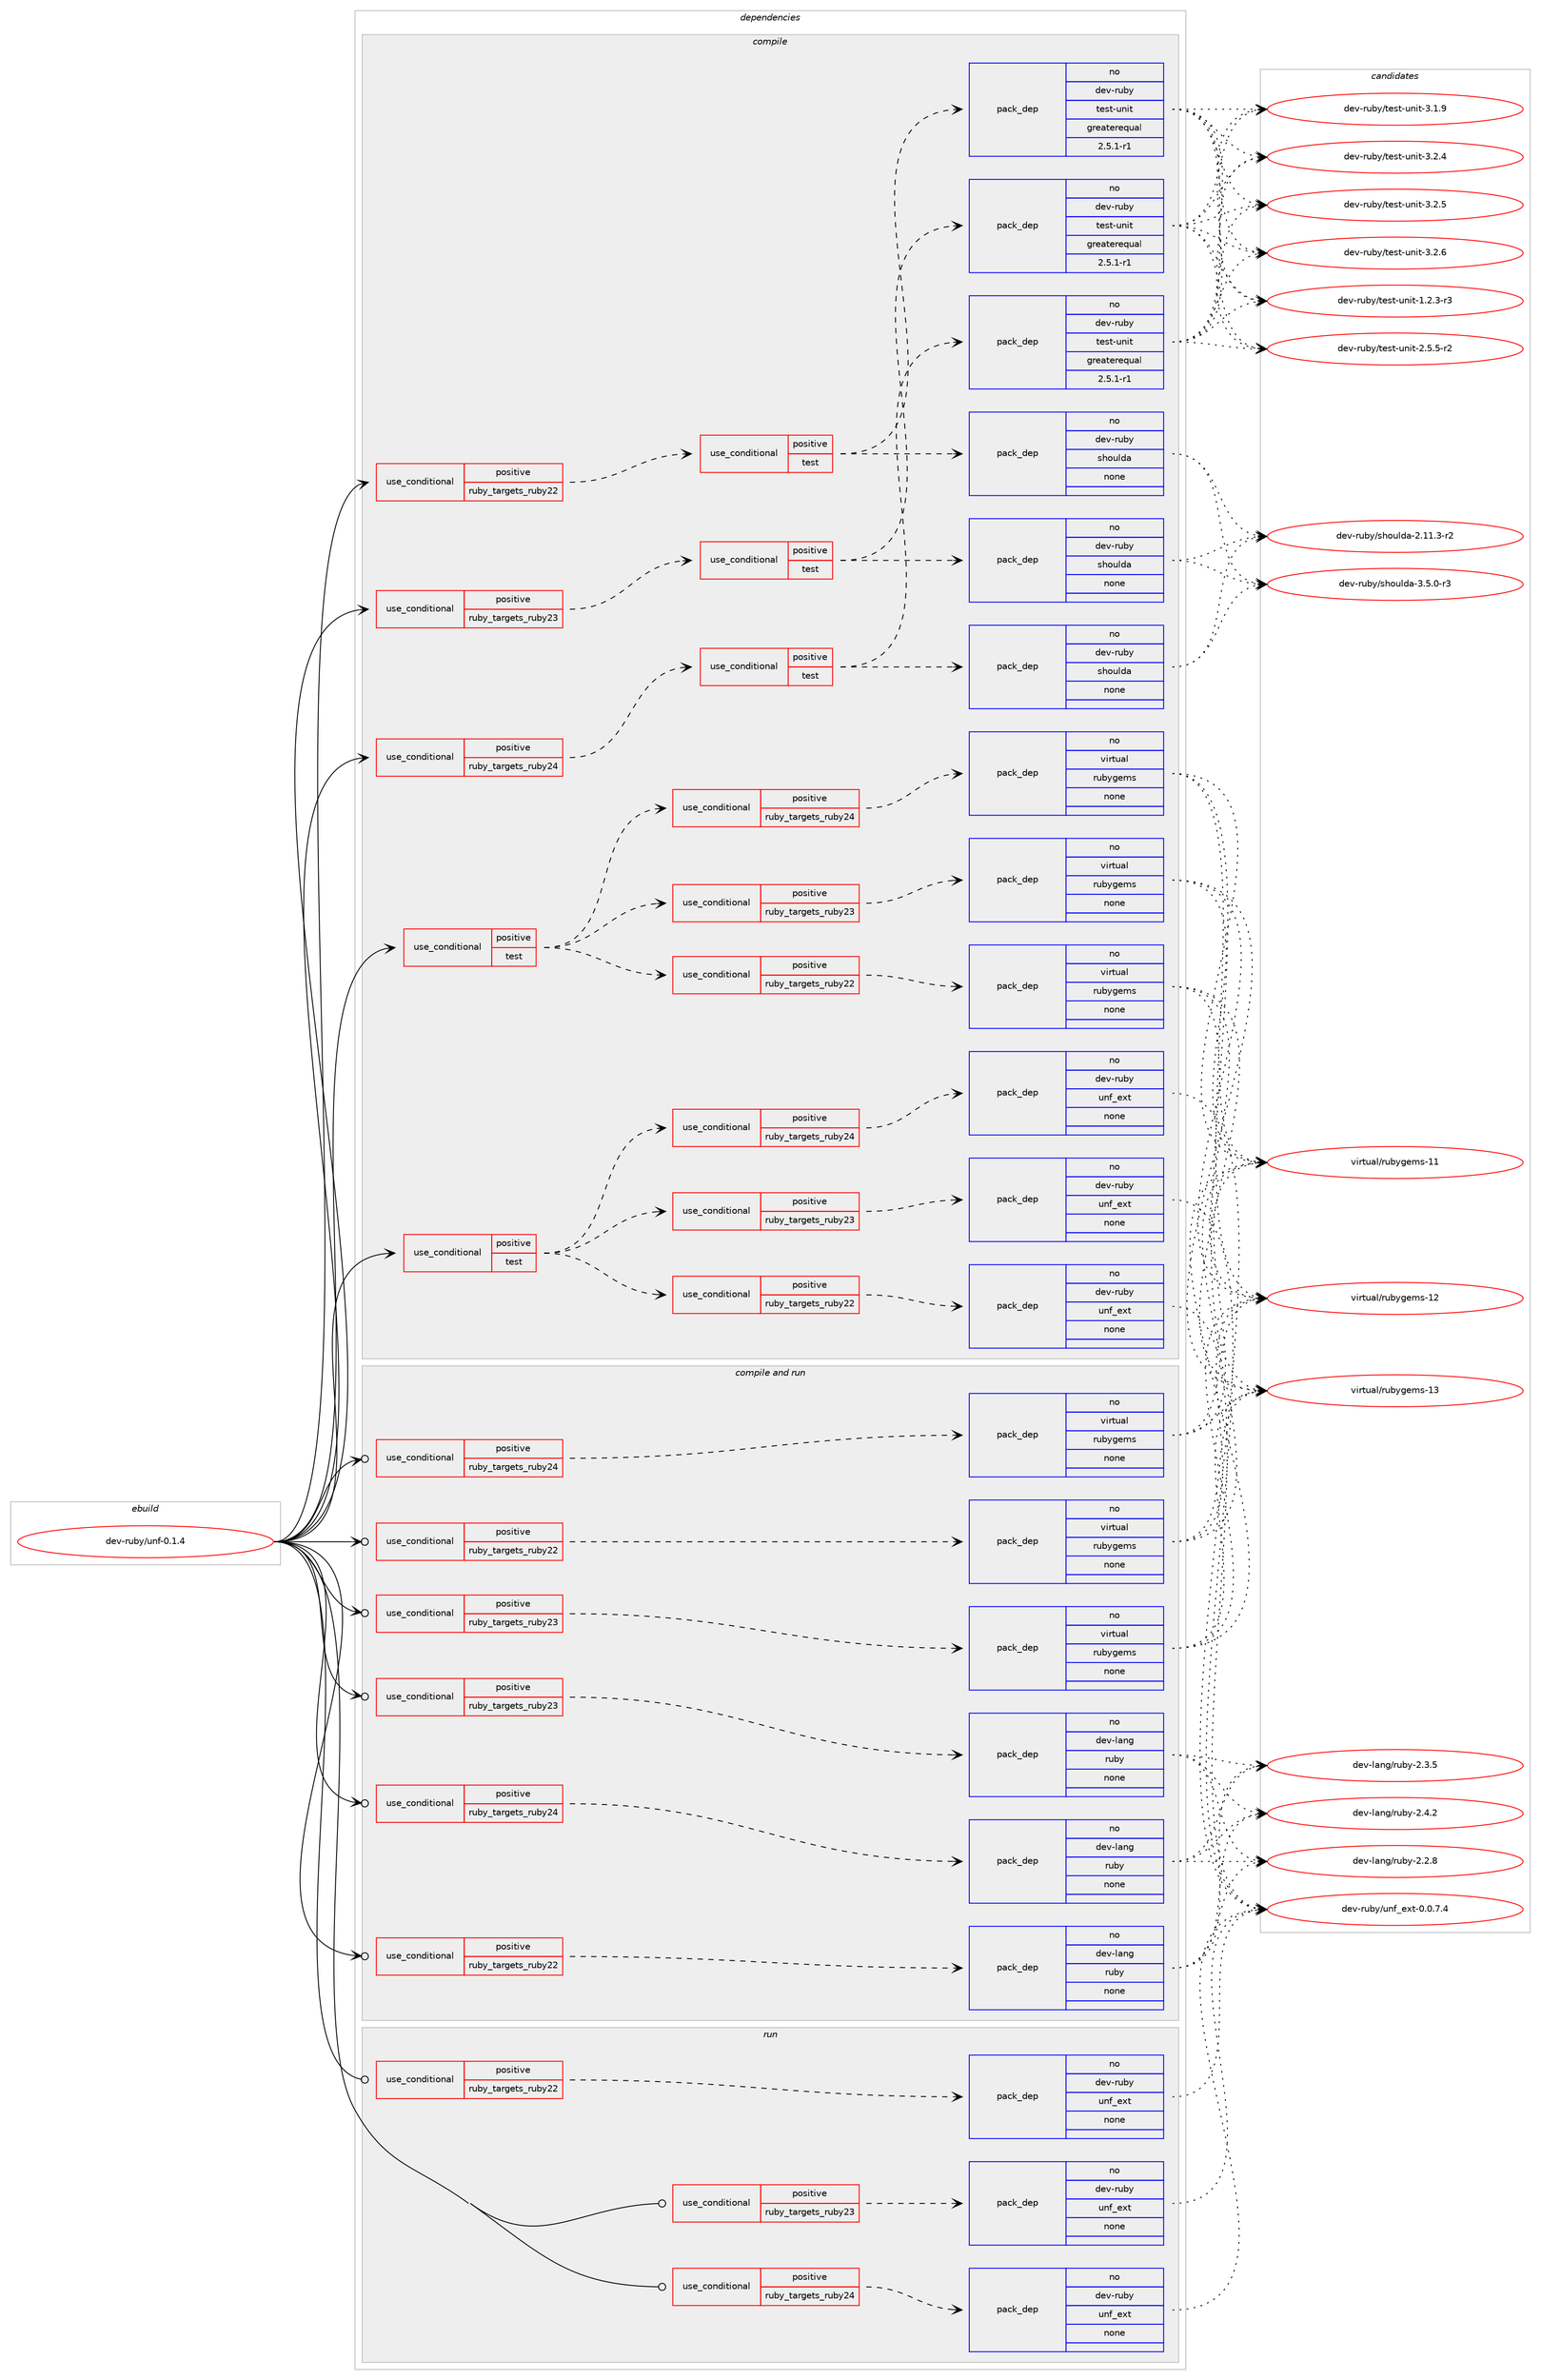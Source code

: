 digraph prolog {

# *************
# Graph options
# *************

newrank=true;
concentrate=true;
compound=true;
graph [rankdir=LR,fontname=Helvetica,fontsize=10,ranksep=1.5];#, ranksep=2.5, nodesep=0.2];
edge  [arrowhead=vee];
node  [fontname=Helvetica,fontsize=10];

# **********
# The ebuild
# **********

subgraph cluster_leftcol {
color=gray;
rank=same;
label=<<i>ebuild</i>>;
id [label="dev-ruby/unf-0.1.4", color=red, width=4, href="../dev-ruby/unf-0.1.4.svg"];
}

# ****************
# The dependencies
# ****************

subgraph cluster_midcol {
color=gray;
label=<<i>dependencies</i>>;
subgraph cluster_compile {
fillcolor="#eeeeee";
style=filled;
label=<<i>compile</i>>;
subgraph cond75978 {
dependency276638 [label=<<TABLE BORDER="0" CELLBORDER="1" CELLSPACING="0" CELLPADDING="4"><TR><TD ROWSPAN="3" CELLPADDING="10">use_conditional</TD></TR><TR><TD>positive</TD></TR><TR><TD>ruby_targets_ruby22</TD></TR></TABLE>>, shape=none, color=red];
subgraph cond75979 {
dependency276639 [label=<<TABLE BORDER="0" CELLBORDER="1" CELLSPACING="0" CELLPADDING="4"><TR><TD ROWSPAN="3" CELLPADDING="10">use_conditional</TD></TR><TR><TD>positive</TD></TR><TR><TD>test</TD></TR></TABLE>>, shape=none, color=red];
subgraph pack196544 {
dependency276640 [label=<<TABLE BORDER="0" CELLBORDER="1" CELLSPACING="0" CELLPADDING="4" WIDTH="220"><TR><TD ROWSPAN="6" CELLPADDING="30">pack_dep</TD></TR><TR><TD WIDTH="110">no</TD></TR><TR><TD>dev-ruby</TD></TR><TR><TD>test-unit</TD></TR><TR><TD>greaterequal</TD></TR><TR><TD>2.5.1-r1</TD></TR></TABLE>>, shape=none, color=blue];
}
dependency276639:e -> dependency276640:w [weight=20,style="dashed",arrowhead="vee"];
subgraph pack196545 {
dependency276641 [label=<<TABLE BORDER="0" CELLBORDER="1" CELLSPACING="0" CELLPADDING="4" WIDTH="220"><TR><TD ROWSPAN="6" CELLPADDING="30">pack_dep</TD></TR><TR><TD WIDTH="110">no</TD></TR><TR><TD>dev-ruby</TD></TR><TR><TD>shoulda</TD></TR><TR><TD>none</TD></TR><TR><TD></TD></TR></TABLE>>, shape=none, color=blue];
}
dependency276639:e -> dependency276641:w [weight=20,style="dashed",arrowhead="vee"];
}
dependency276638:e -> dependency276639:w [weight=20,style="dashed",arrowhead="vee"];
}
id:e -> dependency276638:w [weight=20,style="solid",arrowhead="vee"];
subgraph cond75980 {
dependency276642 [label=<<TABLE BORDER="0" CELLBORDER="1" CELLSPACING="0" CELLPADDING="4"><TR><TD ROWSPAN="3" CELLPADDING="10">use_conditional</TD></TR><TR><TD>positive</TD></TR><TR><TD>ruby_targets_ruby23</TD></TR></TABLE>>, shape=none, color=red];
subgraph cond75981 {
dependency276643 [label=<<TABLE BORDER="0" CELLBORDER="1" CELLSPACING="0" CELLPADDING="4"><TR><TD ROWSPAN="3" CELLPADDING="10">use_conditional</TD></TR><TR><TD>positive</TD></TR><TR><TD>test</TD></TR></TABLE>>, shape=none, color=red];
subgraph pack196546 {
dependency276644 [label=<<TABLE BORDER="0" CELLBORDER="1" CELLSPACING="0" CELLPADDING="4" WIDTH="220"><TR><TD ROWSPAN="6" CELLPADDING="30">pack_dep</TD></TR><TR><TD WIDTH="110">no</TD></TR><TR><TD>dev-ruby</TD></TR><TR><TD>test-unit</TD></TR><TR><TD>greaterequal</TD></TR><TR><TD>2.5.1-r1</TD></TR></TABLE>>, shape=none, color=blue];
}
dependency276643:e -> dependency276644:w [weight=20,style="dashed",arrowhead="vee"];
subgraph pack196547 {
dependency276645 [label=<<TABLE BORDER="0" CELLBORDER="1" CELLSPACING="0" CELLPADDING="4" WIDTH="220"><TR><TD ROWSPAN="6" CELLPADDING="30">pack_dep</TD></TR><TR><TD WIDTH="110">no</TD></TR><TR><TD>dev-ruby</TD></TR><TR><TD>shoulda</TD></TR><TR><TD>none</TD></TR><TR><TD></TD></TR></TABLE>>, shape=none, color=blue];
}
dependency276643:e -> dependency276645:w [weight=20,style="dashed",arrowhead="vee"];
}
dependency276642:e -> dependency276643:w [weight=20,style="dashed",arrowhead="vee"];
}
id:e -> dependency276642:w [weight=20,style="solid",arrowhead="vee"];
subgraph cond75982 {
dependency276646 [label=<<TABLE BORDER="0" CELLBORDER="1" CELLSPACING="0" CELLPADDING="4"><TR><TD ROWSPAN="3" CELLPADDING="10">use_conditional</TD></TR><TR><TD>positive</TD></TR><TR><TD>ruby_targets_ruby24</TD></TR></TABLE>>, shape=none, color=red];
subgraph cond75983 {
dependency276647 [label=<<TABLE BORDER="0" CELLBORDER="1" CELLSPACING="0" CELLPADDING="4"><TR><TD ROWSPAN="3" CELLPADDING="10">use_conditional</TD></TR><TR><TD>positive</TD></TR><TR><TD>test</TD></TR></TABLE>>, shape=none, color=red];
subgraph pack196548 {
dependency276648 [label=<<TABLE BORDER="0" CELLBORDER="1" CELLSPACING="0" CELLPADDING="4" WIDTH="220"><TR><TD ROWSPAN="6" CELLPADDING="30">pack_dep</TD></TR><TR><TD WIDTH="110">no</TD></TR><TR><TD>dev-ruby</TD></TR><TR><TD>test-unit</TD></TR><TR><TD>greaterequal</TD></TR><TR><TD>2.5.1-r1</TD></TR></TABLE>>, shape=none, color=blue];
}
dependency276647:e -> dependency276648:w [weight=20,style="dashed",arrowhead="vee"];
subgraph pack196549 {
dependency276649 [label=<<TABLE BORDER="0" CELLBORDER="1" CELLSPACING="0" CELLPADDING="4" WIDTH="220"><TR><TD ROWSPAN="6" CELLPADDING="30">pack_dep</TD></TR><TR><TD WIDTH="110">no</TD></TR><TR><TD>dev-ruby</TD></TR><TR><TD>shoulda</TD></TR><TR><TD>none</TD></TR><TR><TD></TD></TR></TABLE>>, shape=none, color=blue];
}
dependency276647:e -> dependency276649:w [weight=20,style="dashed",arrowhead="vee"];
}
dependency276646:e -> dependency276647:w [weight=20,style="dashed",arrowhead="vee"];
}
id:e -> dependency276646:w [weight=20,style="solid",arrowhead="vee"];
subgraph cond75984 {
dependency276650 [label=<<TABLE BORDER="0" CELLBORDER="1" CELLSPACING="0" CELLPADDING="4"><TR><TD ROWSPAN="3" CELLPADDING="10">use_conditional</TD></TR><TR><TD>positive</TD></TR><TR><TD>test</TD></TR></TABLE>>, shape=none, color=red];
subgraph cond75985 {
dependency276651 [label=<<TABLE BORDER="0" CELLBORDER="1" CELLSPACING="0" CELLPADDING="4"><TR><TD ROWSPAN="3" CELLPADDING="10">use_conditional</TD></TR><TR><TD>positive</TD></TR><TR><TD>ruby_targets_ruby22</TD></TR></TABLE>>, shape=none, color=red];
subgraph pack196550 {
dependency276652 [label=<<TABLE BORDER="0" CELLBORDER="1" CELLSPACING="0" CELLPADDING="4" WIDTH="220"><TR><TD ROWSPAN="6" CELLPADDING="30">pack_dep</TD></TR><TR><TD WIDTH="110">no</TD></TR><TR><TD>dev-ruby</TD></TR><TR><TD>unf_ext</TD></TR><TR><TD>none</TD></TR><TR><TD></TD></TR></TABLE>>, shape=none, color=blue];
}
dependency276651:e -> dependency276652:w [weight=20,style="dashed",arrowhead="vee"];
}
dependency276650:e -> dependency276651:w [weight=20,style="dashed",arrowhead="vee"];
subgraph cond75986 {
dependency276653 [label=<<TABLE BORDER="0" CELLBORDER="1" CELLSPACING="0" CELLPADDING="4"><TR><TD ROWSPAN="3" CELLPADDING="10">use_conditional</TD></TR><TR><TD>positive</TD></TR><TR><TD>ruby_targets_ruby23</TD></TR></TABLE>>, shape=none, color=red];
subgraph pack196551 {
dependency276654 [label=<<TABLE BORDER="0" CELLBORDER="1" CELLSPACING="0" CELLPADDING="4" WIDTH="220"><TR><TD ROWSPAN="6" CELLPADDING="30">pack_dep</TD></TR><TR><TD WIDTH="110">no</TD></TR><TR><TD>dev-ruby</TD></TR><TR><TD>unf_ext</TD></TR><TR><TD>none</TD></TR><TR><TD></TD></TR></TABLE>>, shape=none, color=blue];
}
dependency276653:e -> dependency276654:w [weight=20,style="dashed",arrowhead="vee"];
}
dependency276650:e -> dependency276653:w [weight=20,style="dashed",arrowhead="vee"];
subgraph cond75987 {
dependency276655 [label=<<TABLE BORDER="0" CELLBORDER="1" CELLSPACING="0" CELLPADDING="4"><TR><TD ROWSPAN="3" CELLPADDING="10">use_conditional</TD></TR><TR><TD>positive</TD></TR><TR><TD>ruby_targets_ruby24</TD></TR></TABLE>>, shape=none, color=red];
subgraph pack196552 {
dependency276656 [label=<<TABLE BORDER="0" CELLBORDER="1" CELLSPACING="0" CELLPADDING="4" WIDTH="220"><TR><TD ROWSPAN="6" CELLPADDING="30">pack_dep</TD></TR><TR><TD WIDTH="110">no</TD></TR><TR><TD>dev-ruby</TD></TR><TR><TD>unf_ext</TD></TR><TR><TD>none</TD></TR><TR><TD></TD></TR></TABLE>>, shape=none, color=blue];
}
dependency276655:e -> dependency276656:w [weight=20,style="dashed",arrowhead="vee"];
}
dependency276650:e -> dependency276655:w [weight=20,style="dashed",arrowhead="vee"];
}
id:e -> dependency276650:w [weight=20,style="solid",arrowhead="vee"];
subgraph cond75988 {
dependency276657 [label=<<TABLE BORDER="0" CELLBORDER="1" CELLSPACING="0" CELLPADDING="4"><TR><TD ROWSPAN="3" CELLPADDING="10">use_conditional</TD></TR><TR><TD>positive</TD></TR><TR><TD>test</TD></TR></TABLE>>, shape=none, color=red];
subgraph cond75989 {
dependency276658 [label=<<TABLE BORDER="0" CELLBORDER="1" CELLSPACING="0" CELLPADDING="4"><TR><TD ROWSPAN="3" CELLPADDING="10">use_conditional</TD></TR><TR><TD>positive</TD></TR><TR><TD>ruby_targets_ruby22</TD></TR></TABLE>>, shape=none, color=red];
subgraph pack196553 {
dependency276659 [label=<<TABLE BORDER="0" CELLBORDER="1" CELLSPACING="0" CELLPADDING="4" WIDTH="220"><TR><TD ROWSPAN="6" CELLPADDING="30">pack_dep</TD></TR><TR><TD WIDTH="110">no</TD></TR><TR><TD>virtual</TD></TR><TR><TD>rubygems</TD></TR><TR><TD>none</TD></TR><TR><TD></TD></TR></TABLE>>, shape=none, color=blue];
}
dependency276658:e -> dependency276659:w [weight=20,style="dashed",arrowhead="vee"];
}
dependency276657:e -> dependency276658:w [weight=20,style="dashed",arrowhead="vee"];
subgraph cond75990 {
dependency276660 [label=<<TABLE BORDER="0" CELLBORDER="1" CELLSPACING="0" CELLPADDING="4"><TR><TD ROWSPAN="3" CELLPADDING="10">use_conditional</TD></TR><TR><TD>positive</TD></TR><TR><TD>ruby_targets_ruby23</TD></TR></TABLE>>, shape=none, color=red];
subgraph pack196554 {
dependency276661 [label=<<TABLE BORDER="0" CELLBORDER="1" CELLSPACING="0" CELLPADDING="4" WIDTH="220"><TR><TD ROWSPAN="6" CELLPADDING="30">pack_dep</TD></TR><TR><TD WIDTH="110">no</TD></TR><TR><TD>virtual</TD></TR><TR><TD>rubygems</TD></TR><TR><TD>none</TD></TR><TR><TD></TD></TR></TABLE>>, shape=none, color=blue];
}
dependency276660:e -> dependency276661:w [weight=20,style="dashed",arrowhead="vee"];
}
dependency276657:e -> dependency276660:w [weight=20,style="dashed",arrowhead="vee"];
subgraph cond75991 {
dependency276662 [label=<<TABLE BORDER="0" CELLBORDER="1" CELLSPACING="0" CELLPADDING="4"><TR><TD ROWSPAN="3" CELLPADDING="10">use_conditional</TD></TR><TR><TD>positive</TD></TR><TR><TD>ruby_targets_ruby24</TD></TR></TABLE>>, shape=none, color=red];
subgraph pack196555 {
dependency276663 [label=<<TABLE BORDER="0" CELLBORDER="1" CELLSPACING="0" CELLPADDING="4" WIDTH="220"><TR><TD ROWSPAN="6" CELLPADDING="30">pack_dep</TD></TR><TR><TD WIDTH="110">no</TD></TR><TR><TD>virtual</TD></TR><TR><TD>rubygems</TD></TR><TR><TD>none</TD></TR><TR><TD></TD></TR></TABLE>>, shape=none, color=blue];
}
dependency276662:e -> dependency276663:w [weight=20,style="dashed",arrowhead="vee"];
}
dependency276657:e -> dependency276662:w [weight=20,style="dashed",arrowhead="vee"];
}
id:e -> dependency276657:w [weight=20,style="solid",arrowhead="vee"];
}
subgraph cluster_compileandrun {
fillcolor="#eeeeee";
style=filled;
label=<<i>compile and run</i>>;
subgraph cond75992 {
dependency276664 [label=<<TABLE BORDER="0" CELLBORDER="1" CELLSPACING="0" CELLPADDING="4"><TR><TD ROWSPAN="3" CELLPADDING="10">use_conditional</TD></TR><TR><TD>positive</TD></TR><TR><TD>ruby_targets_ruby22</TD></TR></TABLE>>, shape=none, color=red];
subgraph pack196556 {
dependency276665 [label=<<TABLE BORDER="0" CELLBORDER="1" CELLSPACING="0" CELLPADDING="4" WIDTH="220"><TR><TD ROWSPAN="6" CELLPADDING="30">pack_dep</TD></TR><TR><TD WIDTH="110">no</TD></TR><TR><TD>dev-lang</TD></TR><TR><TD>ruby</TD></TR><TR><TD>none</TD></TR><TR><TD></TD></TR></TABLE>>, shape=none, color=blue];
}
dependency276664:e -> dependency276665:w [weight=20,style="dashed",arrowhead="vee"];
}
id:e -> dependency276664:w [weight=20,style="solid",arrowhead="odotvee"];
subgraph cond75993 {
dependency276666 [label=<<TABLE BORDER="0" CELLBORDER="1" CELLSPACING="0" CELLPADDING="4"><TR><TD ROWSPAN="3" CELLPADDING="10">use_conditional</TD></TR><TR><TD>positive</TD></TR><TR><TD>ruby_targets_ruby22</TD></TR></TABLE>>, shape=none, color=red];
subgraph pack196557 {
dependency276667 [label=<<TABLE BORDER="0" CELLBORDER="1" CELLSPACING="0" CELLPADDING="4" WIDTH="220"><TR><TD ROWSPAN="6" CELLPADDING="30">pack_dep</TD></TR><TR><TD WIDTH="110">no</TD></TR><TR><TD>virtual</TD></TR><TR><TD>rubygems</TD></TR><TR><TD>none</TD></TR><TR><TD></TD></TR></TABLE>>, shape=none, color=blue];
}
dependency276666:e -> dependency276667:w [weight=20,style="dashed",arrowhead="vee"];
}
id:e -> dependency276666:w [weight=20,style="solid",arrowhead="odotvee"];
subgraph cond75994 {
dependency276668 [label=<<TABLE BORDER="0" CELLBORDER="1" CELLSPACING="0" CELLPADDING="4"><TR><TD ROWSPAN="3" CELLPADDING="10">use_conditional</TD></TR><TR><TD>positive</TD></TR><TR><TD>ruby_targets_ruby23</TD></TR></TABLE>>, shape=none, color=red];
subgraph pack196558 {
dependency276669 [label=<<TABLE BORDER="0" CELLBORDER="1" CELLSPACING="0" CELLPADDING="4" WIDTH="220"><TR><TD ROWSPAN="6" CELLPADDING="30">pack_dep</TD></TR><TR><TD WIDTH="110">no</TD></TR><TR><TD>dev-lang</TD></TR><TR><TD>ruby</TD></TR><TR><TD>none</TD></TR><TR><TD></TD></TR></TABLE>>, shape=none, color=blue];
}
dependency276668:e -> dependency276669:w [weight=20,style="dashed",arrowhead="vee"];
}
id:e -> dependency276668:w [weight=20,style="solid",arrowhead="odotvee"];
subgraph cond75995 {
dependency276670 [label=<<TABLE BORDER="0" CELLBORDER="1" CELLSPACING="0" CELLPADDING="4"><TR><TD ROWSPAN="3" CELLPADDING="10">use_conditional</TD></TR><TR><TD>positive</TD></TR><TR><TD>ruby_targets_ruby23</TD></TR></TABLE>>, shape=none, color=red];
subgraph pack196559 {
dependency276671 [label=<<TABLE BORDER="0" CELLBORDER="1" CELLSPACING="0" CELLPADDING="4" WIDTH="220"><TR><TD ROWSPAN="6" CELLPADDING="30">pack_dep</TD></TR><TR><TD WIDTH="110">no</TD></TR><TR><TD>virtual</TD></TR><TR><TD>rubygems</TD></TR><TR><TD>none</TD></TR><TR><TD></TD></TR></TABLE>>, shape=none, color=blue];
}
dependency276670:e -> dependency276671:w [weight=20,style="dashed",arrowhead="vee"];
}
id:e -> dependency276670:w [weight=20,style="solid",arrowhead="odotvee"];
subgraph cond75996 {
dependency276672 [label=<<TABLE BORDER="0" CELLBORDER="1" CELLSPACING="0" CELLPADDING="4"><TR><TD ROWSPAN="3" CELLPADDING="10">use_conditional</TD></TR><TR><TD>positive</TD></TR><TR><TD>ruby_targets_ruby24</TD></TR></TABLE>>, shape=none, color=red];
subgraph pack196560 {
dependency276673 [label=<<TABLE BORDER="0" CELLBORDER="1" CELLSPACING="0" CELLPADDING="4" WIDTH="220"><TR><TD ROWSPAN="6" CELLPADDING="30">pack_dep</TD></TR><TR><TD WIDTH="110">no</TD></TR><TR><TD>dev-lang</TD></TR><TR><TD>ruby</TD></TR><TR><TD>none</TD></TR><TR><TD></TD></TR></TABLE>>, shape=none, color=blue];
}
dependency276672:e -> dependency276673:w [weight=20,style="dashed",arrowhead="vee"];
}
id:e -> dependency276672:w [weight=20,style="solid",arrowhead="odotvee"];
subgraph cond75997 {
dependency276674 [label=<<TABLE BORDER="0" CELLBORDER="1" CELLSPACING="0" CELLPADDING="4"><TR><TD ROWSPAN="3" CELLPADDING="10">use_conditional</TD></TR><TR><TD>positive</TD></TR><TR><TD>ruby_targets_ruby24</TD></TR></TABLE>>, shape=none, color=red];
subgraph pack196561 {
dependency276675 [label=<<TABLE BORDER="0" CELLBORDER="1" CELLSPACING="0" CELLPADDING="4" WIDTH="220"><TR><TD ROWSPAN="6" CELLPADDING="30">pack_dep</TD></TR><TR><TD WIDTH="110">no</TD></TR><TR><TD>virtual</TD></TR><TR><TD>rubygems</TD></TR><TR><TD>none</TD></TR><TR><TD></TD></TR></TABLE>>, shape=none, color=blue];
}
dependency276674:e -> dependency276675:w [weight=20,style="dashed",arrowhead="vee"];
}
id:e -> dependency276674:w [weight=20,style="solid",arrowhead="odotvee"];
}
subgraph cluster_run {
fillcolor="#eeeeee";
style=filled;
label=<<i>run</i>>;
subgraph cond75998 {
dependency276676 [label=<<TABLE BORDER="0" CELLBORDER="1" CELLSPACING="0" CELLPADDING="4"><TR><TD ROWSPAN="3" CELLPADDING="10">use_conditional</TD></TR><TR><TD>positive</TD></TR><TR><TD>ruby_targets_ruby22</TD></TR></TABLE>>, shape=none, color=red];
subgraph pack196562 {
dependency276677 [label=<<TABLE BORDER="0" CELLBORDER="1" CELLSPACING="0" CELLPADDING="4" WIDTH="220"><TR><TD ROWSPAN="6" CELLPADDING="30">pack_dep</TD></TR><TR><TD WIDTH="110">no</TD></TR><TR><TD>dev-ruby</TD></TR><TR><TD>unf_ext</TD></TR><TR><TD>none</TD></TR><TR><TD></TD></TR></TABLE>>, shape=none, color=blue];
}
dependency276676:e -> dependency276677:w [weight=20,style="dashed",arrowhead="vee"];
}
id:e -> dependency276676:w [weight=20,style="solid",arrowhead="odot"];
subgraph cond75999 {
dependency276678 [label=<<TABLE BORDER="0" CELLBORDER="1" CELLSPACING="0" CELLPADDING="4"><TR><TD ROWSPAN="3" CELLPADDING="10">use_conditional</TD></TR><TR><TD>positive</TD></TR><TR><TD>ruby_targets_ruby23</TD></TR></TABLE>>, shape=none, color=red];
subgraph pack196563 {
dependency276679 [label=<<TABLE BORDER="0" CELLBORDER="1" CELLSPACING="0" CELLPADDING="4" WIDTH="220"><TR><TD ROWSPAN="6" CELLPADDING="30">pack_dep</TD></TR><TR><TD WIDTH="110">no</TD></TR><TR><TD>dev-ruby</TD></TR><TR><TD>unf_ext</TD></TR><TR><TD>none</TD></TR><TR><TD></TD></TR></TABLE>>, shape=none, color=blue];
}
dependency276678:e -> dependency276679:w [weight=20,style="dashed",arrowhead="vee"];
}
id:e -> dependency276678:w [weight=20,style="solid",arrowhead="odot"];
subgraph cond76000 {
dependency276680 [label=<<TABLE BORDER="0" CELLBORDER="1" CELLSPACING="0" CELLPADDING="4"><TR><TD ROWSPAN="3" CELLPADDING="10">use_conditional</TD></TR><TR><TD>positive</TD></TR><TR><TD>ruby_targets_ruby24</TD></TR></TABLE>>, shape=none, color=red];
subgraph pack196564 {
dependency276681 [label=<<TABLE BORDER="0" CELLBORDER="1" CELLSPACING="0" CELLPADDING="4" WIDTH="220"><TR><TD ROWSPAN="6" CELLPADDING="30">pack_dep</TD></TR><TR><TD WIDTH="110">no</TD></TR><TR><TD>dev-ruby</TD></TR><TR><TD>unf_ext</TD></TR><TR><TD>none</TD></TR><TR><TD></TD></TR></TABLE>>, shape=none, color=blue];
}
dependency276680:e -> dependency276681:w [weight=20,style="dashed",arrowhead="vee"];
}
id:e -> dependency276680:w [weight=20,style="solid",arrowhead="odot"];
}
}

# **************
# The candidates
# **************

subgraph cluster_choices {
rank=same;
color=gray;
label=<<i>candidates</i>>;

subgraph choice196544 {
color=black;
nodesep=1;
choice100101118451141179812147116101115116451171101051164549465046514511451 [label="dev-ruby/test-unit-1.2.3-r3", color=red, width=4,href="../dev-ruby/test-unit-1.2.3-r3.svg"];
choice100101118451141179812147116101115116451171101051164550465346534511450 [label="dev-ruby/test-unit-2.5.5-r2", color=red, width=4,href="../dev-ruby/test-unit-2.5.5-r2.svg"];
choice10010111845114117981214711610111511645117110105116455146494657 [label="dev-ruby/test-unit-3.1.9", color=red, width=4,href="../dev-ruby/test-unit-3.1.9.svg"];
choice10010111845114117981214711610111511645117110105116455146504652 [label="dev-ruby/test-unit-3.2.4", color=red, width=4,href="../dev-ruby/test-unit-3.2.4.svg"];
choice10010111845114117981214711610111511645117110105116455146504653 [label="dev-ruby/test-unit-3.2.5", color=red, width=4,href="../dev-ruby/test-unit-3.2.5.svg"];
choice10010111845114117981214711610111511645117110105116455146504654 [label="dev-ruby/test-unit-3.2.6", color=red, width=4,href="../dev-ruby/test-unit-3.2.6.svg"];
dependency276640:e -> choice100101118451141179812147116101115116451171101051164549465046514511451:w [style=dotted,weight="100"];
dependency276640:e -> choice100101118451141179812147116101115116451171101051164550465346534511450:w [style=dotted,weight="100"];
dependency276640:e -> choice10010111845114117981214711610111511645117110105116455146494657:w [style=dotted,weight="100"];
dependency276640:e -> choice10010111845114117981214711610111511645117110105116455146504652:w [style=dotted,weight="100"];
dependency276640:e -> choice10010111845114117981214711610111511645117110105116455146504653:w [style=dotted,weight="100"];
dependency276640:e -> choice10010111845114117981214711610111511645117110105116455146504654:w [style=dotted,weight="100"];
}
subgraph choice196545 {
color=black;
nodesep=1;
choice10010111845114117981214711510411111710810097455046494946514511450 [label="dev-ruby/shoulda-2.11.3-r2", color=red, width=4,href="../dev-ruby/shoulda-2.11.3-r2.svg"];
choice100101118451141179812147115104111117108100974551465346484511451 [label="dev-ruby/shoulda-3.5.0-r3", color=red, width=4,href="../dev-ruby/shoulda-3.5.0-r3.svg"];
dependency276641:e -> choice10010111845114117981214711510411111710810097455046494946514511450:w [style=dotted,weight="100"];
dependency276641:e -> choice100101118451141179812147115104111117108100974551465346484511451:w [style=dotted,weight="100"];
}
subgraph choice196546 {
color=black;
nodesep=1;
choice100101118451141179812147116101115116451171101051164549465046514511451 [label="dev-ruby/test-unit-1.2.3-r3", color=red, width=4,href="../dev-ruby/test-unit-1.2.3-r3.svg"];
choice100101118451141179812147116101115116451171101051164550465346534511450 [label="dev-ruby/test-unit-2.5.5-r2", color=red, width=4,href="../dev-ruby/test-unit-2.5.5-r2.svg"];
choice10010111845114117981214711610111511645117110105116455146494657 [label="dev-ruby/test-unit-3.1.9", color=red, width=4,href="../dev-ruby/test-unit-3.1.9.svg"];
choice10010111845114117981214711610111511645117110105116455146504652 [label="dev-ruby/test-unit-3.2.4", color=red, width=4,href="../dev-ruby/test-unit-3.2.4.svg"];
choice10010111845114117981214711610111511645117110105116455146504653 [label="dev-ruby/test-unit-3.2.5", color=red, width=4,href="../dev-ruby/test-unit-3.2.5.svg"];
choice10010111845114117981214711610111511645117110105116455146504654 [label="dev-ruby/test-unit-3.2.6", color=red, width=4,href="../dev-ruby/test-unit-3.2.6.svg"];
dependency276644:e -> choice100101118451141179812147116101115116451171101051164549465046514511451:w [style=dotted,weight="100"];
dependency276644:e -> choice100101118451141179812147116101115116451171101051164550465346534511450:w [style=dotted,weight="100"];
dependency276644:e -> choice10010111845114117981214711610111511645117110105116455146494657:w [style=dotted,weight="100"];
dependency276644:e -> choice10010111845114117981214711610111511645117110105116455146504652:w [style=dotted,weight="100"];
dependency276644:e -> choice10010111845114117981214711610111511645117110105116455146504653:w [style=dotted,weight="100"];
dependency276644:e -> choice10010111845114117981214711610111511645117110105116455146504654:w [style=dotted,weight="100"];
}
subgraph choice196547 {
color=black;
nodesep=1;
choice10010111845114117981214711510411111710810097455046494946514511450 [label="dev-ruby/shoulda-2.11.3-r2", color=red, width=4,href="../dev-ruby/shoulda-2.11.3-r2.svg"];
choice100101118451141179812147115104111117108100974551465346484511451 [label="dev-ruby/shoulda-3.5.0-r3", color=red, width=4,href="../dev-ruby/shoulda-3.5.0-r3.svg"];
dependency276645:e -> choice10010111845114117981214711510411111710810097455046494946514511450:w [style=dotted,weight="100"];
dependency276645:e -> choice100101118451141179812147115104111117108100974551465346484511451:w [style=dotted,weight="100"];
}
subgraph choice196548 {
color=black;
nodesep=1;
choice100101118451141179812147116101115116451171101051164549465046514511451 [label="dev-ruby/test-unit-1.2.3-r3", color=red, width=4,href="../dev-ruby/test-unit-1.2.3-r3.svg"];
choice100101118451141179812147116101115116451171101051164550465346534511450 [label="dev-ruby/test-unit-2.5.5-r2", color=red, width=4,href="../dev-ruby/test-unit-2.5.5-r2.svg"];
choice10010111845114117981214711610111511645117110105116455146494657 [label="dev-ruby/test-unit-3.1.9", color=red, width=4,href="../dev-ruby/test-unit-3.1.9.svg"];
choice10010111845114117981214711610111511645117110105116455146504652 [label="dev-ruby/test-unit-3.2.4", color=red, width=4,href="../dev-ruby/test-unit-3.2.4.svg"];
choice10010111845114117981214711610111511645117110105116455146504653 [label="dev-ruby/test-unit-3.2.5", color=red, width=4,href="../dev-ruby/test-unit-3.2.5.svg"];
choice10010111845114117981214711610111511645117110105116455146504654 [label="dev-ruby/test-unit-3.2.6", color=red, width=4,href="../dev-ruby/test-unit-3.2.6.svg"];
dependency276648:e -> choice100101118451141179812147116101115116451171101051164549465046514511451:w [style=dotted,weight="100"];
dependency276648:e -> choice100101118451141179812147116101115116451171101051164550465346534511450:w [style=dotted,weight="100"];
dependency276648:e -> choice10010111845114117981214711610111511645117110105116455146494657:w [style=dotted,weight="100"];
dependency276648:e -> choice10010111845114117981214711610111511645117110105116455146504652:w [style=dotted,weight="100"];
dependency276648:e -> choice10010111845114117981214711610111511645117110105116455146504653:w [style=dotted,weight="100"];
dependency276648:e -> choice10010111845114117981214711610111511645117110105116455146504654:w [style=dotted,weight="100"];
}
subgraph choice196549 {
color=black;
nodesep=1;
choice10010111845114117981214711510411111710810097455046494946514511450 [label="dev-ruby/shoulda-2.11.3-r2", color=red, width=4,href="../dev-ruby/shoulda-2.11.3-r2.svg"];
choice100101118451141179812147115104111117108100974551465346484511451 [label="dev-ruby/shoulda-3.5.0-r3", color=red, width=4,href="../dev-ruby/shoulda-3.5.0-r3.svg"];
dependency276649:e -> choice10010111845114117981214711510411111710810097455046494946514511450:w [style=dotted,weight="100"];
dependency276649:e -> choice100101118451141179812147115104111117108100974551465346484511451:w [style=dotted,weight="100"];
}
subgraph choice196550 {
color=black;
nodesep=1;
choice100101118451141179812147117110102951011201164548464846554652 [label="dev-ruby/unf_ext-0.0.7.4", color=red, width=4,href="../dev-ruby/unf_ext-0.0.7.4.svg"];
dependency276652:e -> choice100101118451141179812147117110102951011201164548464846554652:w [style=dotted,weight="100"];
}
subgraph choice196551 {
color=black;
nodesep=1;
choice100101118451141179812147117110102951011201164548464846554652 [label="dev-ruby/unf_ext-0.0.7.4", color=red, width=4,href="../dev-ruby/unf_ext-0.0.7.4.svg"];
dependency276654:e -> choice100101118451141179812147117110102951011201164548464846554652:w [style=dotted,weight="100"];
}
subgraph choice196552 {
color=black;
nodesep=1;
choice100101118451141179812147117110102951011201164548464846554652 [label="dev-ruby/unf_ext-0.0.7.4", color=red, width=4,href="../dev-ruby/unf_ext-0.0.7.4.svg"];
dependency276656:e -> choice100101118451141179812147117110102951011201164548464846554652:w [style=dotted,weight="100"];
}
subgraph choice196553 {
color=black;
nodesep=1;
choice118105114116117971084711411798121103101109115454949 [label="virtual/rubygems-11", color=red, width=4,href="../virtual/rubygems-11.svg"];
choice118105114116117971084711411798121103101109115454950 [label="virtual/rubygems-12", color=red, width=4,href="../virtual/rubygems-12.svg"];
choice118105114116117971084711411798121103101109115454951 [label="virtual/rubygems-13", color=red, width=4,href="../virtual/rubygems-13.svg"];
dependency276659:e -> choice118105114116117971084711411798121103101109115454949:w [style=dotted,weight="100"];
dependency276659:e -> choice118105114116117971084711411798121103101109115454950:w [style=dotted,weight="100"];
dependency276659:e -> choice118105114116117971084711411798121103101109115454951:w [style=dotted,weight="100"];
}
subgraph choice196554 {
color=black;
nodesep=1;
choice118105114116117971084711411798121103101109115454949 [label="virtual/rubygems-11", color=red, width=4,href="../virtual/rubygems-11.svg"];
choice118105114116117971084711411798121103101109115454950 [label="virtual/rubygems-12", color=red, width=4,href="../virtual/rubygems-12.svg"];
choice118105114116117971084711411798121103101109115454951 [label="virtual/rubygems-13", color=red, width=4,href="../virtual/rubygems-13.svg"];
dependency276661:e -> choice118105114116117971084711411798121103101109115454949:w [style=dotted,weight="100"];
dependency276661:e -> choice118105114116117971084711411798121103101109115454950:w [style=dotted,weight="100"];
dependency276661:e -> choice118105114116117971084711411798121103101109115454951:w [style=dotted,weight="100"];
}
subgraph choice196555 {
color=black;
nodesep=1;
choice118105114116117971084711411798121103101109115454949 [label="virtual/rubygems-11", color=red, width=4,href="../virtual/rubygems-11.svg"];
choice118105114116117971084711411798121103101109115454950 [label="virtual/rubygems-12", color=red, width=4,href="../virtual/rubygems-12.svg"];
choice118105114116117971084711411798121103101109115454951 [label="virtual/rubygems-13", color=red, width=4,href="../virtual/rubygems-13.svg"];
dependency276663:e -> choice118105114116117971084711411798121103101109115454949:w [style=dotted,weight="100"];
dependency276663:e -> choice118105114116117971084711411798121103101109115454950:w [style=dotted,weight="100"];
dependency276663:e -> choice118105114116117971084711411798121103101109115454951:w [style=dotted,weight="100"];
}
subgraph choice196556 {
color=black;
nodesep=1;
choice10010111845108971101034711411798121455046504656 [label="dev-lang/ruby-2.2.8", color=red, width=4,href="../dev-lang/ruby-2.2.8.svg"];
choice10010111845108971101034711411798121455046514653 [label="dev-lang/ruby-2.3.5", color=red, width=4,href="../dev-lang/ruby-2.3.5.svg"];
choice10010111845108971101034711411798121455046524650 [label="dev-lang/ruby-2.4.2", color=red, width=4,href="../dev-lang/ruby-2.4.2.svg"];
dependency276665:e -> choice10010111845108971101034711411798121455046504656:w [style=dotted,weight="100"];
dependency276665:e -> choice10010111845108971101034711411798121455046514653:w [style=dotted,weight="100"];
dependency276665:e -> choice10010111845108971101034711411798121455046524650:w [style=dotted,weight="100"];
}
subgraph choice196557 {
color=black;
nodesep=1;
choice118105114116117971084711411798121103101109115454949 [label="virtual/rubygems-11", color=red, width=4,href="../virtual/rubygems-11.svg"];
choice118105114116117971084711411798121103101109115454950 [label="virtual/rubygems-12", color=red, width=4,href="../virtual/rubygems-12.svg"];
choice118105114116117971084711411798121103101109115454951 [label="virtual/rubygems-13", color=red, width=4,href="../virtual/rubygems-13.svg"];
dependency276667:e -> choice118105114116117971084711411798121103101109115454949:w [style=dotted,weight="100"];
dependency276667:e -> choice118105114116117971084711411798121103101109115454950:w [style=dotted,weight="100"];
dependency276667:e -> choice118105114116117971084711411798121103101109115454951:w [style=dotted,weight="100"];
}
subgraph choice196558 {
color=black;
nodesep=1;
choice10010111845108971101034711411798121455046504656 [label="dev-lang/ruby-2.2.8", color=red, width=4,href="../dev-lang/ruby-2.2.8.svg"];
choice10010111845108971101034711411798121455046514653 [label="dev-lang/ruby-2.3.5", color=red, width=4,href="../dev-lang/ruby-2.3.5.svg"];
choice10010111845108971101034711411798121455046524650 [label="dev-lang/ruby-2.4.2", color=red, width=4,href="../dev-lang/ruby-2.4.2.svg"];
dependency276669:e -> choice10010111845108971101034711411798121455046504656:w [style=dotted,weight="100"];
dependency276669:e -> choice10010111845108971101034711411798121455046514653:w [style=dotted,weight="100"];
dependency276669:e -> choice10010111845108971101034711411798121455046524650:w [style=dotted,weight="100"];
}
subgraph choice196559 {
color=black;
nodesep=1;
choice118105114116117971084711411798121103101109115454949 [label="virtual/rubygems-11", color=red, width=4,href="../virtual/rubygems-11.svg"];
choice118105114116117971084711411798121103101109115454950 [label="virtual/rubygems-12", color=red, width=4,href="../virtual/rubygems-12.svg"];
choice118105114116117971084711411798121103101109115454951 [label="virtual/rubygems-13", color=red, width=4,href="../virtual/rubygems-13.svg"];
dependency276671:e -> choice118105114116117971084711411798121103101109115454949:w [style=dotted,weight="100"];
dependency276671:e -> choice118105114116117971084711411798121103101109115454950:w [style=dotted,weight="100"];
dependency276671:e -> choice118105114116117971084711411798121103101109115454951:w [style=dotted,weight="100"];
}
subgraph choice196560 {
color=black;
nodesep=1;
choice10010111845108971101034711411798121455046504656 [label="dev-lang/ruby-2.2.8", color=red, width=4,href="../dev-lang/ruby-2.2.8.svg"];
choice10010111845108971101034711411798121455046514653 [label="dev-lang/ruby-2.3.5", color=red, width=4,href="../dev-lang/ruby-2.3.5.svg"];
choice10010111845108971101034711411798121455046524650 [label="dev-lang/ruby-2.4.2", color=red, width=4,href="../dev-lang/ruby-2.4.2.svg"];
dependency276673:e -> choice10010111845108971101034711411798121455046504656:w [style=dotted,weight="100"];
dependency276673:e -> choice10010111845108971101034711411798121455046514653:w [style=dotted,weight="100"];
dependency276673:e -> choice10010111845108971101034711411798121455046524650:w [style=dotted,weight="100"];
}
subgraph choice196561 {
color=black;
nodesep=1;
choice118105114116117971084711411798121103101109115454949 [label="virtual/rubygems-11", color=red, width=4,href="../virtual/rubygems-11.svg"];
choice118105114116117971084711411798121103101109115454950 [label="virtual/rubygems-12", color=red, width=4,href="../virtual/rubygems-12.svg"];
choice118105114116117971084711411798121103101109115454951 [label="virtual/rubygems-13", color=red, width=4,href="../virtual/rubygems-13.svg"];
dependency276675:e -> choice118105114116117971084711411798121103101109115454949:w [style=dotted,weight="100"];
dependency276675:e -> choice118105114116117971084711411798121103101109115454950:w [style=dotted,weight="100"];
dependency276675:e -> choice118105114116117971084711411798121103101109115454951:w [style=dotted,weight="100"];
}
subgraph choice196562 {
color=black;
nodesep=1;
choice100101118451141179812147117110102951011201164548464846554652 [label="dev-ruby/unf_ext-0.0.7.4", color=red, width=4,href="../dev-ruby/unf_ext-0.0.7.4.svg"];
dependency276677:e -> choice100101118451141179812147117110102951011201164548464846554652:w [style=dotted,weight="100"];
}
subgraph choice196563 {
color=black;
nodesep=1;
choice100101118451141179812147117110102951011201164548464846554652 [label="dev-ruby/unf_ext-0.0.7.4", color=red, width=4,href="../dev-ruby/unf_ext-0.0.7.4.svg"];
dependency276679:e -> choice100101118451141179812147117110102951011201164548464846554652:w [style=dotted,weight="100"];
}
subgraph choice196564 {
color=black;
nodesep=1;
choice100101118451141179812147117110102951011201164548464846554652 [label="dev-ruby/unf_ext-0.0.7.4", color=red, width=4,href="../dev-ruby/unf_ext-0.0.7.4.svg"];
dependency276681:e -> choice100101118451141179812147117110102951011201164548464846554652:w [style=dotted,weight="100"];
}
}

}
